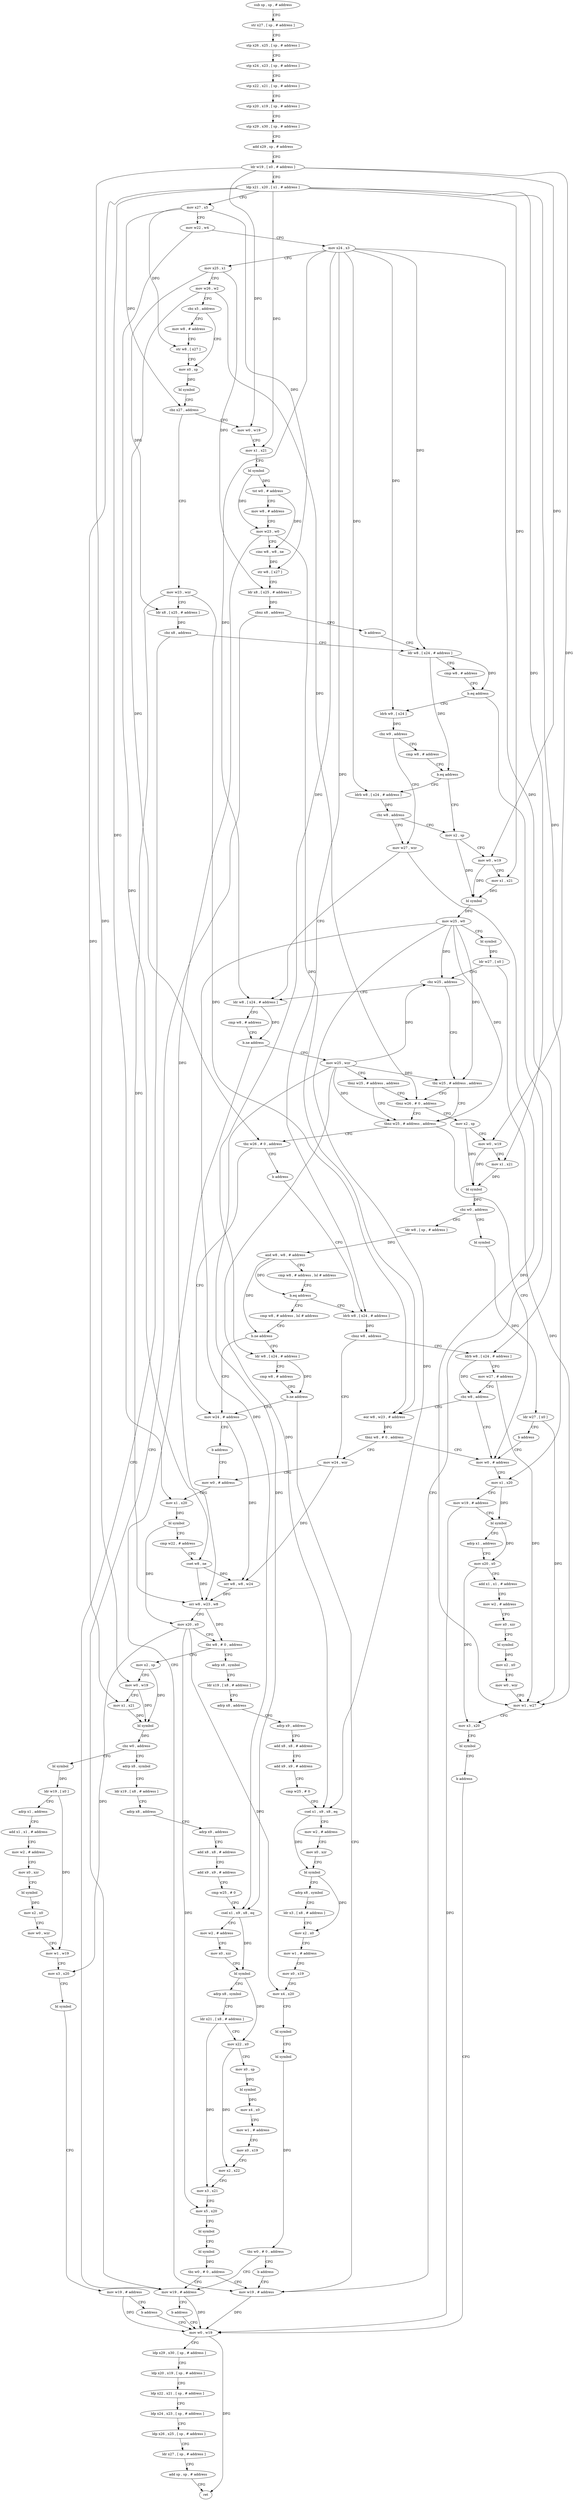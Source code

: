 digraph "func" {
"4209480" [label = "sub sp , sp , # address" ]
"4209484" [label = "str x27 , [ sp , # address ]" ]
"4209488" [label = "stp x26 , x25 , [ sp , # address ]" ]
"4209492" [label = "stp x24 , x23 , [ sp , # address ]" ]
"4209496" [label = "stp x22 , x21 , [ sp , # address ]" ]
"4209500" [label = "stp x20 , x19 , [ sp , # address ]" ]
"4209504" [label = "stp x29 , x30 , [ sp , # address ]" ]
"4209508" [label = "add x29 , sp , # address" ]
"4209512" [label = "ldr w19 , [ x0 , # address ]" ]
"4209516" [label = "ldp x21 , x20 , [ x1 , # address ]" ]
"4209520" [label = "mov x27 , x5" ]
"4209524" [label = "mov w22 , w4" ]
"4209528" [label = "mov x24 , x3" ]
"4209532" [label = "mov x25 , x1" ]
"4209536" [label = "mov w26 , w2" ]
"4209540" [label = "cbz x5 , address" ]
"4209552" [label = "mov x0 , sp" ]
"4209544" [label = "mov w8 , # address" ]
"4209556" [label = "bl symbol" ]
"4209560" [label = "cbz x27 , address" ]
"4209608" [label = "mov w23 , wzr" ]
"4209564" [label = "mov w0 , w19" ]
"4209548" [label = "str w8 , [ x27 ]" ]
"4209612" [label = "ldr x8 , [ x25 , # address ]" ]
"4209616" [label = "cbz x8 , address" ]
"4209628" [label = "ldr w8 , [ x24 , # address ]" ]
"4209620" [label = "mov w19 , # address" ]
"4209568" [label = "mov x1 , x21" ]
"4209572" [label = "bl symbol" ]
"4209576" [label = "tst w0 , # address" ]
"4209580" [label = "mov w8 , # address" ]
"4209584" [label = "mov w23 , w0" ]
"4209588" [label = "cinc w8 , w8 , ne" ]
"4209592" [label = "str w8 , [ x27 ]" ]
"4209596" [label = "ldr x8 , [ x25 , # address ]" ]
"4209600" [label = "cbnz x8 , address" ]
"4209604" [label = "b address" ]
"4209632" [label = "cmp w8 , # address" ]
"4209636" [label = "b.eq address" ]
"4210208" [label = "mov w19 , # address" ]
"4209640" [label = "ldrb w9 , [ x24 ]" ]
"4209624" [label = "b address" ]
"4210212" [label = "mov w0 , w19" ]
"4209644" [label = "cbz w9 , address" ]
"4209708" [label = "cmp w8 , # address" ]
"4209648" [label = "mov w27 , wzr" ]
"4210216" [label = "ldp x29 , x30 , [ sp , # address ]" ]
"4210220" [label = "ldp x20 , x19 , [ sp , # address ]" ]
"4210224" [label = "ldp x22 , x21 , [ sp , # address ]" ]
"4210228" [label = "ldp x24 , x23 , [ sp , # address ]" ]
"4210232" [label = "ldp x26 , x25 , [ sp , # address ]" ]
"4210236" [label = "ldr x27 , [ sp , # address ]" ]
"4210240" [label = "add sp , sp , # address" ]
"4210244" [label = "ret" ]
"4209712" [label = "b.eq address" ]
"4209724" [label = "mov x2 , sp" ]
"4209716" [label = "ldrb w8 , [ x24 , # address ]" ]
"4209652" [label = "ldr w8 , [ x24 , # address ]" ]
"4209728" [label = "mov w0 , w19" ]
"4209732" [label = "mov x1 , x21" ]
"4209736" [label = "bl symbol" ]
"4209740" [label = "mov w25 , w0" ]
"4209744" [label = "bl symbol" ]
"4209748" [label = "ldr w27 , [ x0 ]" ]
"4209752" [label = "cbz w25 , address" ]
"4209756" [label = "tbz w25 , # address , address" ]
"4209720" [label = "cbz w8 , address" ]
"4209664" [label = "mov w25 , wzr" ]
"4209668" [label = "tbnz w25 , # address , address" ]
"4209760" [label = "tbnz w25 , # address , address" ]
"4209672" [label = "tbnz w26 , # 0 , address" ]
"4209656" [label = "cmp w8 , # address" ]
"4209660" [label = "b.ne address" ]
"4209960" [label = "mov w0 , # address" ]
"4209764" [label = "tbz w26 , # 0 , address" ]
"4209676" [label = "mov x2 , sp" ]
"4209964" [label = "mov x1 , x20" ]
"4209968" [label = "mov w19 , # address" ]
"4209972" [label = "bl symbol" ]
"4209976" [label = "adrp x1 , address" ]
"4209980" [label = "mov x20 , x0" ]
"4209984" [label = "add x1 , x1 , # address" ]
"4209988" [label = "mov w2 , # address" ]
"4209992" [label = "mov x0 , xzr" ]
"4209996" [label = "bl symbol" ]
"4210000" [label = "mov x2 , x0" ]
"4210004" [label = "mov w0 , wzr" ]
"4210008" [label = "mov w1 , w27" ]
"4210012" [label = "mov x3 , x20" ]
"4210016" [label = "bl symbol" ]
"4210020" [label = "b address" ]
"4209808" [label = "mov w24 , # address" ]
"4209768" [label = "b address" ]
"4209680" [label = "mov w0 , w19" ]
"4209684" [label = "mov x1 , x21" ]
"4209688" [label = "bl symbol" ]
"4209692" [label = "cbz w0 , address" ]
"4209772" [label = "ldr w8 , [ sp , # address ]" ]
"4209696" [label = "bl symbol" ]
"4209812" [label = "b address" ]
"4209848" [label = "mov w0 , # address" ]
"4209816" [label = "ldrb w8 , [ x24 , # address ]" ]
"4209776" [label = "and w8 , w8 , # address" ]
"4209780" [label = "cmp w8 , # address , lsl # address" ]
"4209784" [label = "b.eq address" ]
"4209788" [label = "cmp w8 , # address , lsl # address" ]
"4209700" [label = "ldr w27 , [ x0 ]" ]
"4209704" [label = "b address" ]
"4209852" [label = "mov x1 , x20" ]
"4209856" [label = "bl symbol" ]
"4209860" [label = "cmp w22 , # address" ]
"4209864" [label = "cset w8 , ne" ]
"4209868" [label = "orr w8 , w8 , w24" ]
"4209872" [label = "orr w8 , w23 , w8" ]
"4209876" [label = "mov x20 , x0" ]
"4209880" [label = "tbz w8 , # 0 , address" ]
"4210024" [label = "adrp x8 , symbol" ]
"4209884" [label = "mov x2 , sp" ]
"4209820" [label = "cbnz w8 , address" ]
"4209844" [label = "mov w24 , wzr" ]
"4209824" [label = "ldrb w8 , [ x24 , # address ]" ]
"4209792" [label = "b.ne address" ]
"4209796" [label = "ldr w8 , [ x24 , # address ]" ]
"4210028" [label = "ldr x19 , [ x8 , # address ]" ]
"4210032" [label = "adrp x8 , address" ]
"4210036" [label = "adrp x9 , address" ]
"4210040" [label = "add x8 , x8 , # address" ]
"4210044" [label = "add x9 , x9 , # address" ]
"4210048" [label = "cmp w25 , # 0" ]
"4210052" [label = "csel x1 , x9 , x8 , eq" ]
"4210056" [label = "mov w2 , # address" ]
"4210060" [label = "mov x0 , xzr" ]
"4210064" [label = "bl symbol" ]
"4210068" [label = "adrp x8 , symbol" ]
"4210072" [label = "ldr x3 , [ x8 , # address ]" ]
"4210076" [label = "mov x2 , x0" ]
"4210080" [label = "mov w1 , # address" ]
"4210084" [label = "mov x0 , x19" ]
"4210088" [label = "mov x4 , x20" ]
"4210092" [label = "bl symbol" ]
"4210096" [label = "bl symbol" ]
"4210100" [label = "tbz w0 , # 0 , address" ]
"4210104" [label = "b address" ]
"4209888" [label = "mov w0 , w19" ]
"4209892" [label = "mov x1 , x21" ]
"4209896" [label = "bl symbol" ]
"4209900" [label = "cbz w0 , address" ]
"4210108" [label = "adrp x8 , symbol" ]
"4209904" [label = "bl symbol" ]
"4209828" [label = "mov w27 , # address" ]
"4209832" [label = "cbz w8 , address" ]
"4209836" [label = "eor w8 , w23 , # address" ]
"4209800" [label = "cmp w8 , # address" ]
"4209804" [label = "b.ne address" ]
"4210112" [label = "ldr x19 , [ x8 , # address ]" ]
"4210116" [label = "adrp x8 , address" ]
"4210120" [label = "adrp x9 , address" ]
"4210124" [label = "add x8 , x8 , # address" ]
"4210128" [label = "add x9 , x9 , # address" ]
"4210132" [label = "cmp w25 , # 0" ]
"4210136" [label = "csel x1 , x9 , x8 , eq" ]
"4210140" [label = "mov w2 , # address" ]
"4210144" [label = "mov x0 , xzr" ]
"4210148" [label = "bl symbol" ]
"4210152" [label = "adrp x8 , symbol" ]
"4210156" [label = "ldr x21 , [ x8 , # address ]" ]
"4210160" [label = "mov x22 , x0" ]
"4210164" [label = "mov x0 , sp" ]
"4210168" [label = "bl symbol" ]
"4210172" [label = "mov x4 , x0" ]
"4210176" [label = "mov w1 , # address" ]
"4210180" [label = "mov x0 , x19" ]
"4210184" [label = "mov x2 , x22" ]
"4210188" [label = "mov x3 , x21" ]
"4210192" [label = "mov x5 , x20" ]
"4210196" [label = "bl symbol" ]
"4210200" [label = "bl symbol" ]
"4210204" [label = "tbz w0 , # 0 , address" ]
"4209908" [label = "ldr w19 , [ x0 ]" ]
"4209912" [label = "adrp x1 , address" ]
"4209916" [label = "add x1 , x1 , # address" ]
"4209920" [label = "mov w2 , # address" ]
"4209924" [label = "mov x0 , xzr" ]
"4209928" [label = "bl symbol" ]
"4209932" [label = "mov x2 , x0" ]
"4209936" [label = "mov w0 , wzr" ]
"4209940" [label = "mov w1 , w19" ]
"4209944" [label = "mov x3 , x20" ]
"4209948" [label = "bl symbol" ]
"4209952" [label = "mov w19 , # address" ]
"4209956" [label = "b address" ]
"4209840" [label = "tbnz w8 , # 0 , address" ]
"4209480" -> "4209484" [ label = "CFG" ]
"4209484" -> "4209488" [ label = "CFG" ]
"4209488" -> "4209492" [ label = "CFG" ]
"4209492" -> "4209496" [ label = "CFG" ]
"4209496" -> "4209500" [ label = "CFG" ]
"4209500" -> "4209504" [ label = "CFG" ]
"4209504" -> "4209508" [ label = "CFG" ]
"4209508" -> "4209512" [ label = "CFG" ]
"4209512" -> "4209516" [ label = "CFG" ]
"4209512" -> "4209564" [ label = "DFG" ]
"4209512" -> "4209728" [ label = "DFG" ]
"4209512" -> "4209680" [ label = "DFG" ]
"4209512" -> "4209888" [ label = "DFG" ]
"4209516" -> "4209520" [ label = "CFG" ]
"4209516" -> "4209568" [ label = "DFG" ]
"4209516" -> "4209732" [ label = "DFG" ]
"4209516" -> "4209684" [ label = "DFG" ]
"4209516" -> "4209892" [ label = "DFG" ]
"4209516" -> "4209964" [ label = "DFG" ]
"4209516" -> "4209852" [ label = "DFG" ]
"4209520" -> "4209524" [ label = "CFG" ]
"4209520" -> "4209560" [ label = "DFG" ]
"4209520" -> "4209548" [ label = "DFG" ]
"4209520" -> "4209592" [ label = "DFG" ]
"4209524" -> "4209528" [ label = "CFG" ]
"4209524" -> "4209864" [ label = "DFG" ]
"4209528" -> "4209532" [ label = "CFG" ]
"4209528" -> "4209628" [ label = "DFG" ]
"4209528" -> "4209640" [ label = "DFG" ]
"4209528" -> "4209716" [ label = "DFG" ]
"4209528" -> "4209652" [ label = "DFG" ]
"4209528" -> "4209816" [ label = "DFG" ]
"4209528" -> "4209824" [ label = "DFG" ]
"4209528" -> "4209796" [ label = "DFG" ]
"4209532" -> "4209536" [ label = "CFG" ]
"4209532" -> "4209612" [ label = "DFG" ]
"4209532" -> "4209596" [ label = "DFG" ]
"4209536" -> "4209540" [ label = "CFG" ]
"4209536" -> "4209672" [ label = "DFG" ]
"4209536" -> "4209764" [ label = "DFG" ]
"4209540" -> "4209552" [ label = "CFG" ]
"4209540" -> "4209544" [ label = "CFG" ]
"4209552" -> "4209556" [ label = "DFG" ]
"4209544" -> "4209548" [ label = "CFG" ]
"4209556" -> "4209560" [ label = "CFG" ]
"4209560" -> "4209608" [ label = "CFG" ]
"4209560" -> "4209564" [ label = "CFG" ]
"4209608" -> "4209612" [ label = "CFG" ]
"4209608" -> "4209836" [ label = "DFG" ]
"4209608" -> "4209872" [ label = "DFG" ]
"4209564" -> "4209568" [ label = "CFG" ]
"4209548" -> "4209552" [ label = "CFG" ]
"4209612" -> "4209616" [ label = "DFG" ]
"4209616" -> "4209628" [ label = "CFG" ]
"4209616" -> "4209620" [ label = "CFG" ]
"4209628" -> "4209632" [ label = "CFG" ]
"4209628" -> "4209636" [ label = "DFG" ]
"4209628" -> "4209712" [ label = "DFG" ]
"4209620" -> "4209624" [ label = "CFG" ]
"4209620" -> "4210212" [ label = "DFG" ]
"4209568" -> "4209572" [ label = "CFG" ]
"4209572" -> "4209576" [ label = "DFG" ]
"4209572" -> "4209584" [ label = "DFG" ]
"4209576" -> "4209580" [ label = "CFG" ]
"4209576" -> "4209588" [ label = "DFG" ]
"4209580" -> "4209584" [ label = "CFG" ]
"4209584" -> "4209588" [ label = "CFG" ]
"4209584" -> "4209836" [ label = "DFG" ]
"4209584" -> "4209872" [ label = "DFG" ]
"4209588" -> "4209592" [ label = "DFG" ]
"4209592" -> "4209596" [ label = "CFG" ]
"4209596" -> "4209600" [ label = "DFG" ]
"4209600" -> "4209620" [ label = "CFG" ]
"4209600" -> "4209604" [ label = "CFG" ]
"4209604" -> "4209628" [ label = "CFG" ]
"4209632" -> "4209636" [ label = "CFG" ]
"4209636" -> "4210208" [ label = "CFG" ]
"4209636" -> "4209640" [ label = "CFG" ]
"4210208" -> "4210212" [ label = "DFG" ]
"4209640" -> "4209644" [ label = "DFG" ]
"4209624" -> "4210212" [ label = "CFG" ]
"4210212" -> "4210216" [ label = "CFG" ]
"4210212" -> "4210244" [ label = "DFG" ]
"4209644" -> "4209708" [ label = "CFG" ]
"4209644" -> "4209648" [ label = "CFG" ]
"4209708" -> "4209712" [ label = "CFG" ]
"4209648" -> "4209652" [ label = "CFG" ]
"4209648" -> "4210008" [ label = "DFG" ]
"4210216" -> "4210220" [ label = "CFG" ]
"4210220" -> "4210224" [ label = "CFG" ]
"4210224" -> "4210228" [ label = "CFG" ]
"4210228" -> "4210232" [ label = "CFG" ]
"4210232" -> "4210236" [ label = "CFG" ]
"4210236" -> "4210240" [ label = "CFG" ]
"4210240" -> "4210244" [ label = "CFG" ]
"4209712" -> "4209724" [ label = "CFG" ]
"4209712" -> "4209716" [ label = "CFG" ]
"4209724" -> "4209728" [ label = "CFG" ]
"4209724" -> "4209736" [ label = "DFG" ]
"4209716" -> "4209720" [ label = "DFG" ]
"4209652" -> "4209656" [ label = "CFG" ]
"4209652" -> "4209660" [ label = "DFG" ]
"4209728" -> "4209732" [ label = "CFG" ]
"4209728" -> "4209736" [ label = "DFG" ]
"4209732" -> "4209736" [ label = "DFG" ]
"4209736" -> "4209740" [ label = "DFG" ]
"4209740" -> "4209744" [ label = "CFG" ]
"4209740" -> "4209752" [ label = "DFG" ]
"4209740" -> "4209756" [ label = "DFG" ]
"4209740" -> "4209760" [ label = "DFG" ]
"4209740" -> "4210052" [ label = "DFG" ]
"4209740" -> "4210136" [ label = "DFG" ]
"4209744" -> "4209748" [ label = "DFG" ]
"4209748" -> "4209752" [ label = "CFG" ]
"4209748" -> "4210008" [ label = "DFG" ]
"4209752" -> "4209652" [ label = "CFG" ]
"4209752" -> "4209756" [ label = "CFG" ]
"4209756" -> "4209672" [ label = "CFG" ]
"4209756" -> "4209760" [ label = "CFG" ]
"4209720" -> "4209648" [ label = "CFG" ]
"4209720" -> "4209724" [ label = "CFG" ]
"4209664" -> "4209668" [ label = "CFG" ]
"4209664" -> "4209752" [ label = "DFG" ]
"4209664" -> "4209756" [ label = "DFG" ]
"4209664" -> "4209760" [ label = "DFG" ]
"4209664" -> "4210052" [ label = "DFG" ]
"4209664" -> "4210136" [ label = "DFG" ]
"4209668" -> "4209760" [ label = "CFG" ]
"4209668" -> "4209672" [ label = "CFG" ]
"4209760" -> "4209960" [ label = "CFG" ]
"4209760" -> "4209764" [ label = "CFG" ]
"4209672" -> "4209760" [ label = "CFG" ]
"4209672" -> "4209676" [ label = "CFG" ]
"4209656" -> "4209660" [ label = "CFG" ]
"4209660" -> "4210208" [ label = "CFG" ]
"4209660" -> "4209664" [ label = "CFG" ]
"4209960" -> "4209964" [ label = "CFG" ]
"4209764" -> "4209808" [ label = "CFG" ]
"4209764" -> "4209768" [ label = "CFG" ]
"4209676" -> "4209680" [ label = "CFG" ]
"4209676" -> "4209688" [ label = "DFG" ]
"4209964" -> "4209968" [ label = "CFG" ]
"4209964" -> "4209972" [ label = "DFG" ]
"4209968" -> "4209972" [ label = "CFG" ]
"4209968" -> "4210212" [ label = "DFG" ]
"4209972" -> "4209976" [ label = "CFG" ]
"4209972" -> "4209980" [ label = "DFG" ]
"4209976" -> "4209980" [ label = "CFG" ]
"4209980" -> "4209984" [ label = "CFG" ]
"4209980" -> "4210012" [ label = "DFG" ]
"4209984" -> "4209988" [ label = "CFG" ]
"4209988" -> "4209992" [ label = "CFG" ]
"4209992" -> "4209996" [ label = "CFG" ]
"4209996" -> "4210000" [ label = "DFG" ]
"4210000" -> "4210004" [ label = "CFG" ]
"4210004" -> "4210008" [ label = "CFG" ]
"4210008" -> "4210012" [ label = "CFG" ]
"4210012" -> "4210016" [ label = "CFG" ]
"4210016" -> "4210020" [ label = "CFG" ]
"4210020" -> "4210212" [ label = "CFG" ]
"4209808" -> "4209812" [ label = "CFG" ]
"4209808" -> "4209868" [ label = "DFG" ]
"4209768" -> "4209816" [ label = "CFG" ]
"4209680" -> "4209684" [ label = "CFG" ]
"4209680" -> "4209688" [ label = "DFG" ]
"4209684" -> "4209688" [ label = "DFG" ]
"4209688" -> "4209692" [ label = "DFG" ]
"4209692" -> "4209772" [ label = "CFG" ]
"4209692" -> "4209696" [ label = "CFG" ]
"4209772" -> "4209776" [ label = "DFG" ]
"4209696" -> "4209700" [ label = "DFG" ]
"4209812" -> "4209848" [ label = "CFG" ]
"4209848" -> "4209852" [ label = "CFG" ]
"4209816" -> "4209820" [ label = "DFG" ]
"4209776" -> "4209780" [ label = "CFG" ]
"4209776" -> "4209784" [ label = "DFG" ]
"4209776" -> "4209792" [ label = "DFG" ]
"4209780" -> "4209784" [ label = "CFG" ]
"4209784" -> "4209816" [ label = "CFG" ]
"4209784" -> "4209788" [ label = "CFG" ]
"4209788" -> "4209792" [ label = "CFG" ]
"4209700" -> "4209704" [ label = "CFG" ]
"4209700" -> "4210008" [ label = "DFG" ]
"4209704" -> "4209960" [ label = "CFG" ]
"4209852" -> "4209856" [ label = "DFG" ]
"4209856" -> "4209860" [ label = "CFG" ]
"4209856" -> "4209876" [ label = "DFG" ]
"4209860" -> "4209864" [ label = "CFG" ]
"4209864" -> "4209868" [ label = "DFG" ]
"4209864" -> "4209872" [ label = "DFG" ]
"4209868" -> "4209872" [ label = "DFG" ]
"4209872" -> "4209876" [ label = "CFG" ]
"4209872" -> "4209880" [ label = "DFG" ]
"4209876" -> "4209880" [ label = "CFG" ]
"4209876" -> "4209944" [ label = "DFG" ]
"4209876" -> "4210088" [ label = "DFG" ]
"4209876" -> "4210192" [ label = "DFG" ]
"4209880" -> "4210024" [ label = "CFG" ]
"4209880" -> "4209884" [ label = "CFG" ]
"4210024" -> "4210028" [ label = "CFG" ]
"4209884" -> "4209888" [ label = "CFG" ]
"4209884" -> "4209896" [ label = "DFG" ]
"4209820" -> "4209844" [ label = "CFG" ]
"4209820" -> "4209824" [ label = "CFG" ]
"4209844" -> "4209848" [ label = "CFG" ]
"4209844" -> "4209868" [ label = "DFG" ]
"4209824" -> "4209828" [ label = "CFG" ]
"4209824" -> "4209832" [ label = "DFG" ]
"4209792" -> "4209808" [ label = "CFG" ]
"4209792" -> "4209796" [ label = "CFG" ]
"4209796" -> "4209800" [ label = "CFG" ]
"4209796" -> "4209804" [ label = "DFG" ]
"4210028" -> "4210032" [ label = "CFG" ]
"4210032" -> "4210036" [ label = "CFG" ]
"4210036" -> "4210040" [ label = "CFG" ]
"4210040" -> "4210044" [ label = "CFG" ]
"4210044" -> "4210048" [ label = "CFG" ]
"4210048" -> "4210052" [ label = "CFG" ]
"4210052" -> "4210056" [ label = "CFG" ]
"4210052" -> "4210064" [ label = "DFG" ]
"4210056" -> "4210060" [ label = "CFG" ]
"4210060" -> "4210064" [ label = "CFG" ]
"4210064" -> "4210068" [ label = "CFG" ]
"4210064" -> "4210076" [ label = "DFG" ]
"4210068" -> "4210072" [ label = "CFG" ]
"4210072" -> "4210076" [ label = "CFG" ]
"4210076" -> "4210080" [ label = "CFG" ]
"4210080" -> "4210084" [ label = "CFG" ]
"4210084" -> "4210088" [ label = "CFG" ]
"4210088" -> "4210092" [ label = "CFG" ]
"4210092" -> "4210096" [ label = "CFG" ]
"4210096" -> "4210100" [ label = "DFG" ]
"4210100" -> "4209620" [ label = "CFG" ]
"4210100" -> "4210104" [ label = "CFG" ]
"4210104" -> "4210208" [ label = "CFG" ]
"4209888" -> "4209892" [ label = "CFG" ]
"4209888" -> "4209896" [ label = "DFG" ]
"4209892" -> "4209896" [ label = "DFG" ]
"4209896" -> "4209900" [ label = "DFG" ]
"4209900" -> "4210108" [ label = "CFG" ]
"4209900" -> "4209904" [ label = "CFG" ]
"4210108" -> "4210112" [ label = "CFG" ]
"4209904" -> "4209908" [ label = "DFG" ]
"4209828" -> "4209832" [ label = "CFG" ]
"4209828" -> "4210008" [ label = "DFG" ]
"4209832" -> "4209960" [ label = "CFG" ]
"4209832" -> "4209836" [ label = "CFG" ]
"4209836" -> "4209840" [ label = "DFG" ]
"4209800" -> "4209804" [ label = "CFG" ]
"4209804" -> "4210208" [ label = "CFG" ]
"4209804" -> "4209808" [ label = "CFG" ]
"4210112" -> "4210116" [ label = "CFG" ]
"4210116" -> "4210120" [ label = "CFG" ]
"4210120" -> "4210124" [ label = "CFG" ]
"4210124" -> "4210128" [ label = "CFG" ]
"4210128" -> "4210132" [ label = "CFG" ]
"4210132" -> "4210136" [ label = "CFG" ]
"4210136" -> "4210140" [ label = "CFG" ]
"4210136" -> "4210148" [ label = "DFG" ]
"4210140" -> "4210144" [ label = "CFG" ]
"4210144" -> "4210148" [ label = "CFG" ]
"4210148" -> "4210152" [ label = "CFG" ]
"4210148" -> "4210160" [ label = "DFG" ]
"4210152" -> "4210156" [ label = "CFG" ]
"4210156" -> "4210160" [ label = "CFG" ]
"4210156" -> "4210188" [ label = "DFG" ]
"4210160" -> "4210164" [ label = "CFG" ]
"4210160" -> "4210184" [ label = "DFG" ]
"4210164" -> "4210168" [ label = "DFG" ]
"4210168" -> "4210172" [ label = "DFG" ]
"4210172" -> "4210176" [ label = "CFG" ]
"4210176" -> "4210180" [ label = "CFG" ]
"4210180" -> "4210184" [ label = "CFG" ]
"4210184" -> "4210188" [ label = "CFG" ]
"4210188" -> "4210192" [ label = "CFG" ]
"4210192" -> "4210196" [ label = "CFG" ]
"4210196" -> "4210200" [ label = "CFG" ]
"4210200" -> "4210204" [ label = "DFG" ]
"4210204" -> "4209620" [ label = "CFG" ]
"4210204" -> "4210208" [ label = "CFG" ]
"4209908" -> "4209912" [ label = "CFG" ]
"4209908" -> "4209940" [ label = "DFG" ]
"4209912" -> "4209916" [ label = "CFG" ]
"4209916" -> "4209920" [ label = "CFG" ]
"4209920" -> "4209924" [ label = "CFG" ]
"4209924" -> "4209928" [ label = "CFG" ]
"4209928" -> "4209932" [ label = "DFG" ]
"4209932" -> "4209936" [ label = "CFG" ]
"4209936" -> "4209940" [ label = "CFG" ]
"4209940" -> "4209944" [ label = "CFG" ]
"4209944" -> "4209948" [ label = "CFG" ]
"4209948" -> "4209952" [ label = "CFG" ]
"4209952" -> "4209956" [ label = "CFG" ]
"4209952" -> "4210212" [ label = "DFG" ]
"4209956" -> "4210212" [ label = "CFG" ]
"4209840" -> "4209960" [ label = "CFG" ]
"4209840" -> "4209844" [ label = "CFG" ]
}
